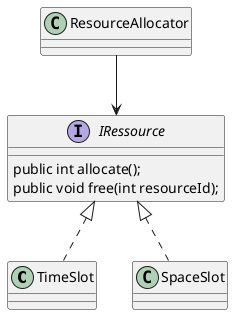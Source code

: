 @startuml
class TimeSlot implements IRessource {

}

class SpaceSlot implements IRessource{

}




interface IRessource {  
    public int allocate();
    public void free(int resourceId);    
}

ResourceAllocator --> IRessource
class ResourceAllocator {

}
' CarManager --> CarRater
' CarManager --> CarsFormatter
' CarManager --> carRepository
' carRepository --> Car
' CarsFormatter -->carRepository
' CarRater --> carRepository
@enduml

